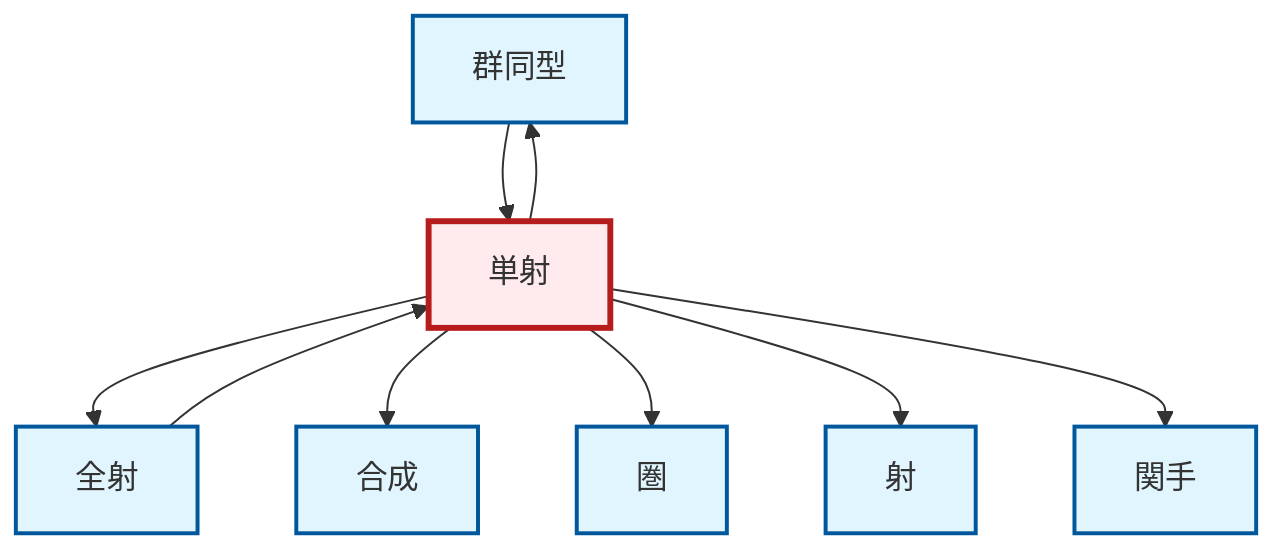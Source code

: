 graph TD
    classDef definition fill:#e1f5fe,stroke:#01579b,stroke-width:2px
    classDef theorem fill:#f3e5f5,stroke:#4a148c,stroke-width:2px
    classDef axiom fill:#fff3e0,stroke:#e65100,stroke-width:2px
    classDef example fill:#e8f5e9,stroke:#1b5e20,stroke-width:2px
    classDef current fill:#ffebee,stroke:#b71c1c,stroke-width:3px
    def-composition["合成"]:::definition
    def-isomorphism["群同型"]:::definition
    def-morphism["射"]:::definition
    def-category["圏"]:::definition
    def-monomorphism["単射"]:::definition
    def-epimorphism["全射"]:::definition
    def-functor["関手"]:::definition
    def-epimorphism --> def-monomorphism
    def-monomorphism --> def-isomorphism
    def-monomorphism --> def-epimorphism
    def-monomorphism --> def-composition
    def-isomorphism --> def-monomorphism
    def-monomorphism --> def-category
    def-monomorphism --> def-morphism
    def-monomorphism --> def-functor
    class def-monomorphism current